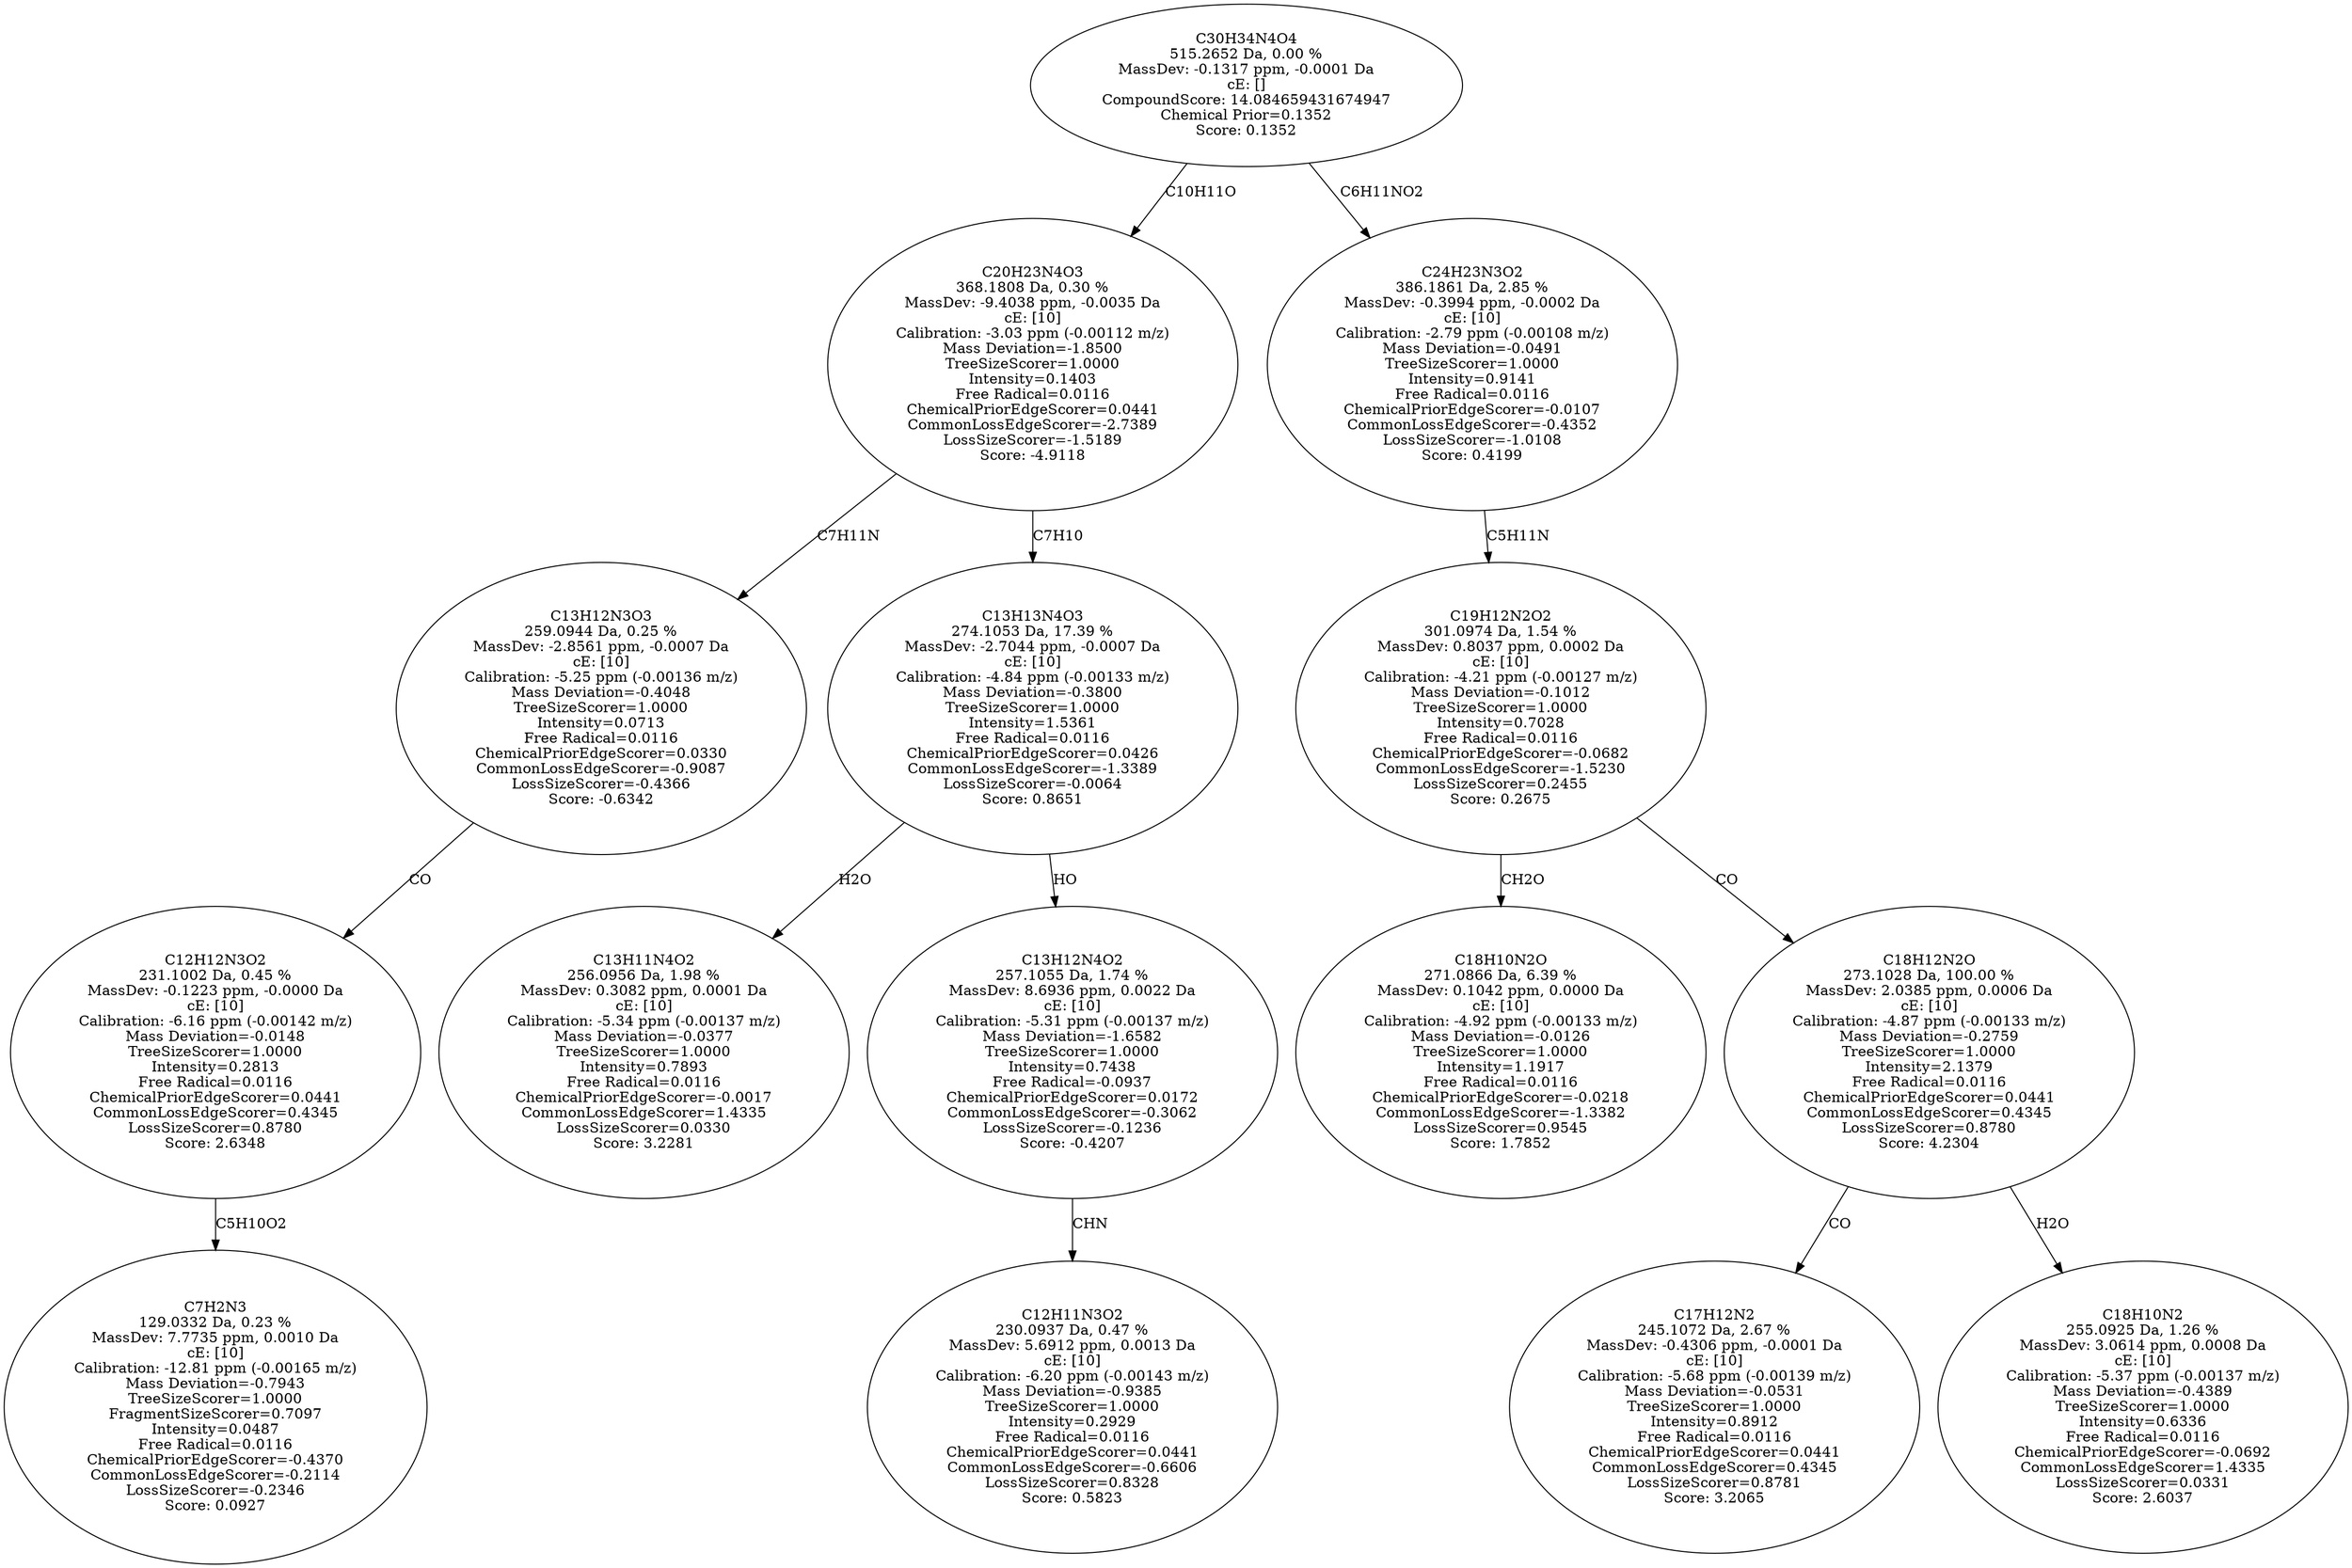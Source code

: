 strict digraph {
v1 [label="C7H2N3\n129.0332 Da, 0.23 %\nMassDev: 7.7735 ppm, 0.0010 Da\ncE: [10]\nCalibration: -12.81 ppm (-0.00165 m/z)\nMass Deviation=-0.7943\nTreeSizeScorer=1.0000\nFragmentSizeScorer=0.7097\nIntensity=0.0487\nFree Radical=0.0116\nChemicalPriorEdgeScorer=-0.4370\nCommonLossEdgeScorer=-0.2114\nLossSizeScorer=-0.2346\nScore: 0.0927"];
v2 [label="C12H12N3O2\n231.1002 Da, 0.45 %\nMassDev: -0.1223 ppm, -0.0000 Da\ncE: [10]\nCalibration: -6.16 ppm (-0.00142 m/z)\nMass Deviation=-0.0148\nTreeSizeScorer=1.0000\nIntensity=0.2813\nFree Radical=0.0116\nChemicalPriorEdgeScorer=0.0441\nCommonLossEdgeScorer=0.4345\nLossSizeScorer=0.8780\nScore: 2.6348"];
v3 [label="C13H12N3O3\n259.0944 Da, 0.25 %\nMassDev: -2.8561 ppm, -0.0007 Da\ncE: [10]\nCalibration: -5.25 ppm (-0.00136 m/z)\nMass Deviation=-0.4048\nTreeSizeScorer=1.0000\nIntensity=0.0713\nFree Radical=0.0116\nChemicalPriorEdgeScorer=0.0330\nCommonLossEdgeScorer=-0.9087\nLossSizeScorer=-0.4366\nScore: -0.6342"];
v4 [label="C13H11N4O2\n256.0956 Da, 1.98 %\nMassDev: 0.3082 ppm, 0.0001 Da\ncE: [10]\nCalibration: -5.34 ppm (-0.00137 m/z)\nMass Deviation=-0.0377\nTreeSizeScorer=1.0000\nIntensity=0.7893\nFree Radical=0.0116\nChemicalPriorEdgeScorer=-0.0017\nCommonLossEdgeScorer=1.4335\nLossSizeScorer=0.0330\nScore: 3.2281"];
v5 [label="C12H11N3O2\n230.0937 Da, 0.47 %\nMassDev: 5.6912 ppm, 0.0013 Da\ncE: [10]\nCalibration: -6.20 ppm (-0.00143 m/z)\nMass Deviation=-0.9385\nTreeSizeScorer=1.0000\nIntensity=0.2929\nFree Radical=0.0116\nChemicalPriorEdgeScorer=0.0441\nCommonLossEdgeScorer=-0.6606\nLossSizeScorer=0.8328\nScore: 0.5823"];
v6 [label="C13H12N4O2\n257.1055 Da, 1.74 %\nMassDev: 8.6936 ppm, 0.0022 Da\ncE: [10]\nCalibration: -5.31 ppm (-0.00137 m/z)\nMass Deviation=-1.6582\nTreeSizeScorer=1.0000\nIntensity=0.7438\nFree Radical=-0.0937\nChemicalPriorEdgeScorer=0.0172\nCommonLossEdgeScorer=-0.3062\nLossSizeScorer=-0.1236\nScore: -0.4207"];
v7 [label="C13H13N4O3\n274.1053 Da, 17.39 %\nMassDev: -2.7044 ppm, -0.0007 Da\ncE: [10]\nCalibration: -4.84 ppm (-0.00133 m/z)\nMass Deviation=-0.3800\nTreeSizeScorer=1.0000\nIntensity=1.5361\nFree Radical=0.0116\nChemicalPriorEdgeScorer=0.0426\nCommonLossEdgeScorer=-1.3389\nLossSizeScorer=-0.0064\nScore: 0.8651"];
v8 [label="C20H23N4O3\n368.1808 Da, 0.30 %\nMassDev: -9.4038 ppm, -0.0035 Da\ncE: [10]\nCalibration: -3.03 ppm (-0.00112 m/z)\nMass Deviation=-1.8500\nTreeSizeScorer=1.0000\nIntensity=0.1403\nFree Radical=0.0116\nChemicalPriorEdgeScorer=0.0441\nCommonLossEdgeScorer=-2.7389\nLossSizeScorer=-1.5189\nScore: -4.9118"];
v9 [label="C18H10N2O\n271.0866 Da, 6.39 %\nMassDev: 0.1042 ppm, 0.0000 Da\ncE: [10]\nCalibration: -4.92 ppm (-0.00133 m/z)\nMass Deviation=-0.0126\nTreeSizeScorer=1.0000\nIntensity=1.1917\nFree Radical=0.0116\nChemicalPriorEdgeScorer=-0.0218\nCommonLossEdgeScorer=-1.3382\nLossSizeScorer=0.9545\nScore: 1.7852"];
v10 [label="C17H12N2\n245.1072 Da, 2.67 %\nMassDev: -0.4306 ppm, -0.0001 Da\ncE: [10]\nCalibration: -5.68 ppm (-0.00139 m/z)\nMass Deviation=-0.0531\nTreeSizeScorer=1.0000\nIntensity=0.8912\nFree Radical=0.0116\nChemicalPriorEdgeScorer=0.0441\nCommonLossEdgeScorer=0.4345\nLossSizeScorer=0.8781\nScore: 3.2065"];
v11 [label="C18H10N2\n255.0925 Da, 1.26 %\nMassDev: 3.0614 ppm, 0.0008 Da\ncE: [10]\nCalibration: -5.37 ppm (-0.00137 m/z)\nMass Deviation=-0.4389\nTreeSizeScorer=1.0000\nIntensity=0.6336\nFree Radical=0.0116\nChemicalPriorEdgeScorer=-0.0692\nCommonLossEdgeScorer=1.4335\nLossSizeScorer=0.0331\nScore: 2.6037"];
v12 [label="C18H12N2O\n273.1028 Da, 100.00 %\nMassDev: 2.0385 ppm, 0.0006 Da\ncE: [10]\nCalibration: -4.87 ppm (-0.00133 m/z)\nMass Deviation=-0.2759\nTreeSizeScorer=1.0000\nIntensity=2.1379\nFree Radical=0.0116\nChemicalPriorEdgeScorer=0.0441\nCommonLossEdgeScorer=0.4345\nLossSizeScorer=0.8780\nScore: 4.2304"];
v13 [label="C19H12N2O2\n301.0974 Da, 1.54 %\nMassDev: 0.8037 ppm, 0.0002 Da\ncE: [10]\nCalibration: -4.21 ppm (-0.00127 m/z)\nMass Deviation=-0.1012\nTreeSizeScorer=1.0000\nIntensity=0.7028\nFree Radical=0.0116\nChemicalPriorEdgeScorer=-0.0682\nCommonLossEdgeScorer=-1.5230\nLossSizeScorer=0.2455\nScore: 0.2675"];
v14 [label="C24H23N3O2\n386.1861 Da, 2.85 %\nMassDev: -0.3994 ppm, -0.0002 Da\ncE: [10]\nCalibration: -2.79 ppm (-0.00108 m/z)\nMass Deviation=-0.0491\nTreeSizeScorer=1.0000\nIntensity=0.9141\nFree Radical=0.0116\nChemicalPriorEdgeScorer=-0.0107\nCommonLossEdgeScorer=-0.4352\nLossSizeScorer=-1.0108\nScore: 0.4199"];
v15 [label="C30H34N4O4\n515.2652 Da, 0.00 %\nMassDev: -0.1317 ppm, -0.0001 Da\ncE: []\nCompoundScore: 14.084659431674947\nChemical Prior=0.1352\nScore: 0.1352"];
v2 -> v1 [label="C5H10O2"];
v3 -> v2 [label="CO"];
v8 -> v3 [label="C7H11N"];
v7 -> v4 [label="H2O"];
v6 -> v5 [label="CHN"];
v7 -> v6 [label="HO"];
v8 -> v7 [label="C7H10"];
v15 -> v8 [label="C10H11O"];
v13 -> v9 [label="CH2O"];
v12 -> v10 [label="CO"];
v12 -> v11 [label="H2O"];
v13 -> v12 [label="CO"];
v14 -> v13 [label="C5H11N"];
v15 -> v14 [label="C6H11NO2"];
}